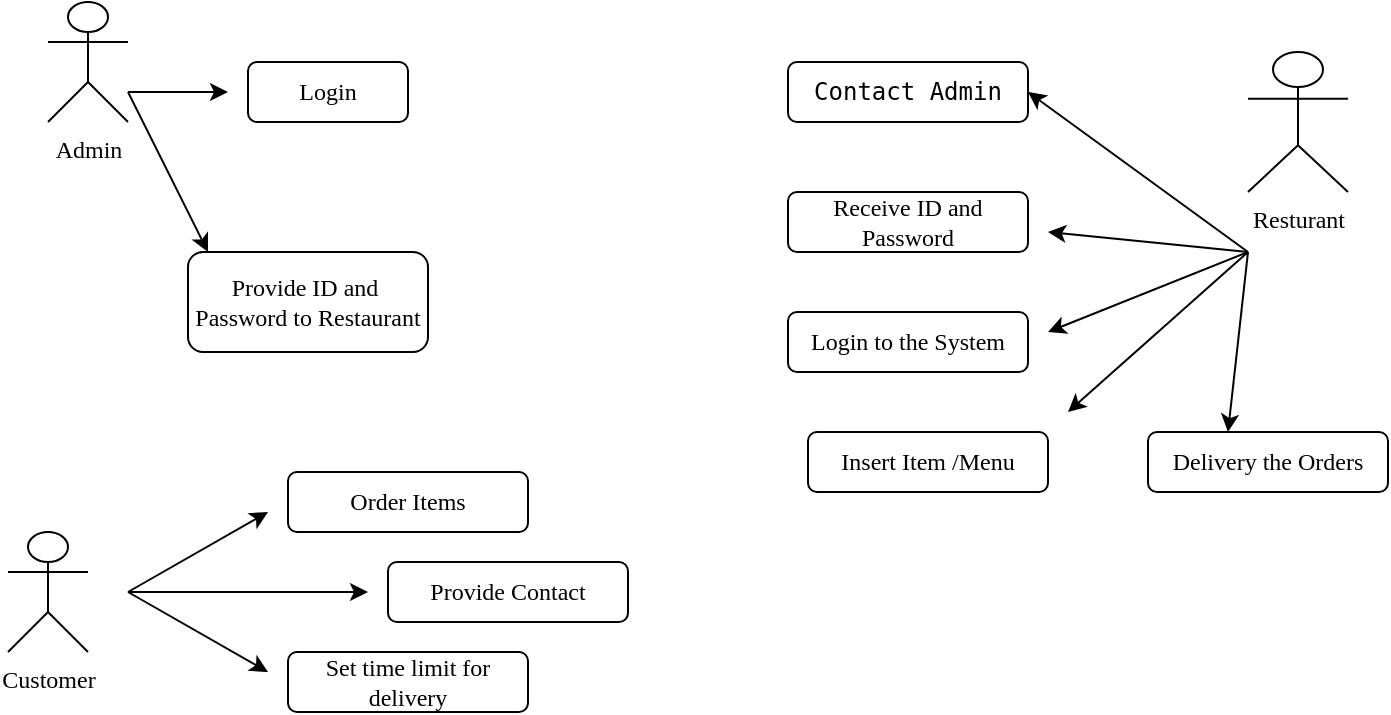 <mxfile version="20.5.1" type="device"><diagram id="jM2wAL_Cv7AnoFaG7HqJ" name="Page-1"><mxGraphModel dx="868" dy="474" grid="1" gridSize="10" guides="1" tooltips="1" connect="1" arrows="1" fold="1" page="1" pageScale="1" pageWidth="850" pageHeight="1100" math="0" shadow="0"><root><mxCell id="0"/><mxCell id="1" parent="0"/><mxCell id="F4aQqeaqpb9eDvBmARBE-1" value="Customer" style="shape=umlActor;verticalLabelPosition=bottom;verticalAlign=top;html=1;outlineConnect=0;fontFamily=Lucida Console;" vertex="1" parent="1"><mxGeometry x="50" y="340" width="40" height="60" as="geometry"/></mxCell><mxCell id="F4aQqeaqpb9eDvBmARBE-2" value="&lt;font face=&quot;Lucida Console&quot;&gt;Admin&lt;/font&gt;" style="shape=umlActor;verticalLabelPosition=bottom;verticalAlign=top;html=1;outlineConnect=0;fontColor=#000000;" vertex="1" parent="1"><mxGeometry x="70" y="75" width="40" height="60" as="geometry"/></mxCell><mxCell id="F4aQqeaqpb9eDvBmARBE-3" value="&lt;font face=&quot;Lucida Console&quot;&gt;Resturant&lt;/font&gt;" style="shape=umlActor;verticalLabelPosition=bottom;verticalAlign=top;html=1;outlineConnect=0;" vertex="1" parent="1"><mxGeometry x="670" y="100" width="50" height="70" as="geometry"/></mxCell><mxCell id="F4aQqeaqpb9eDvBmARBE-4" value="&lt;pre&gt;Contact Admin&lt;/pre&gt;" style="rounded=1;whiteSpace=wrap;html=1;" vertex="1" parent="1"><mxGeometry x="440" y="105" width="120" height="30" as="geometry"/></mxCell><mxCell id="F4aQqeaqpb9eDvBmARBE-8" value="&lt;font face=&quot;Lucida Console&quot;&gt;Receive ID and Password&lt;/font&gt;" style="rounded=1;whiteSpace=wrap;html=1;fontFamily=Helvetica;" vertex="1" parent="1"><mxGeometry x="440" y="170" width="120" height="30" as="geometry"/></mxCell><mxCell id="F4aQqeaqpb9eDvBmARBE-9" value="Login" style="rounded=1;whiteSpace=wrap;html=1;fontFamily=Lucida Console;" vertex="1" parent="1"><mxGeometry x="170" y="105" width="80" height="30" as="geometry"/></mxCell><mxCell id="F4aQqeaqpb9eDvBmARBE-10" value="Provide ID and&amp;nbsp; Password to Restaurant" style="rounded=1;whiteSpace=wrap;html=1;fontFamily=Lucida Console;" vertex="1" parent="1"><mxGeometry x="140" y="200" width="120" height="50" as="geometry"/></mxCell><mxCell id="F4aQqeaqpb9eDvBmARBE-11" value="&lt;font face=&quot;Lucida Console&quot;&gt;Login to the System&lt;/font&gt;" style="rounded=1;whiteSpace=wrap;html=1;" vertex="1" parent="1"><mxGeometry x="440" y="230" width="120" height="30" as="geometry"/></mxCell><mxCell id="F4aQqeaqpb9eDvBmARBE-12" value="&lt;font face=&quot;Lucida Console&quot;&gt;Insert Item /Menu&lt;/font&gt;" style="rounded=1;whiteSpace=wrap;html=1;" vertex="1" parent="1"><mxGeometry x="450" y="290" width="120" height="30" as="geometry"/></mxCell><mxCell id="F4aQqeaqpb9eDvBmARBE-13" value="&lt;font face=&quot;Lucida Console&quot;&gt;Delivery the Orders&lt;/font&gt;" style="rounded=1;whiteSpace=wrap;html=1;" vertex="1" parent="1"><mxGeometry x="620" y="290" width="120" height="30" as="geometry"/></mxCell><mxCell id="F4aQqeaqpb9eDvBmARBE-14" value="&lt;font face=&quot;Lucida Console&quot;&gt;Order Items&lt;/font&gt;" style="rounded=1;whiteSpace=wrap;html=1;" vertex="1" parent="1"><mxGeometry x="190" y="310" width="120" height="30" as="geometry"/></mxCell><mxCell id="F4aQqeaqpb9eDvBmARBE-15" value="&lt;font face=&quot;Lucida Console&quot;&gt;Set time limit for delivery&lt;/font&gt;" style="rounded=1;whiteSpace=wrap;html=1;" vertex="1" parent="1"><mxGeometry x="190" y="400" width="120" height="30" as="geometry"/></mxCell><mxCell id="F4aQqeaqpb9eDvBmARBE-16" value="&lt;font face=&quot;Lucida Console&quot;&gt;Provide Contact&lt;/font&gt;" style="rounded=1;whiteSpace=wrap;html=1;" vertex="1" parent="1"><mxGeometry x="240" y="355" width="120" height="30" as="geometry"/></mxCell><mxCell id="F4aQqeaqpb9eDvBmARBE-22" value="" style="endArrow=classic;html=1;rounded=0;fontFamily=Lucida Console;" edge="1" parent="1"><mxGeometry width="50" height="50" relative="1" as="geometry"><mxPoint x="110" y="120" as="sourcePoint"/><mxPoint x="160" y="120" as="targetPoint"/></mxGeometry></mxCell><mxCell id="F4aQqeaqpb9eDvBmARBE-23" value="" style="endArrow=classic;html=1;rounded=0;fontFamily=Lucida Console;" edge="1" parent="1"><mxGeometry width="50" height="50" relative="1" as="geometry"><mxPoint x="110" y="120" as="sourcePoint"/><mxPoint x="150" y="200" as="targetPoint"/></mxGeometry></mxCell><mxCell id="F4aQqeaqpb9eDvBmARBE-25" value="" style="endArrow=classic;html=1;rounded=0;fontFamily=Lucida Console;" edge="1" parent="1"><mxGeometry width="50" height="50" relative="1" as="geometry"><mxPoint x="110" y="370" as="sourcePoint"/><mxPoint x="180" y="330" as="targetPoint"/></mxGeometry></mxCell><mxCell id="F4aQqeaqpb9eDvBmARBE-27" value="" style="endArrow=classic;html=1;rounded=0;fontFamily=Lucida Console;" edge="1" parent="1"><mxGeometry width="50" height="50" relative="1" as="geometry"><mxPoint x="110" y="370" as="sourcePoint"/><mxPoint x="230" y="370" as="targetPoint"/></mxGeometry></mxCell><mxCell id="F4aQqeaqpb9eDvBmARBE-28" value="" style="endArrow=classic;html=1;rounded=0;fontFamily=Lucida Console;" edge="1" parent="1"><mxGeometry width="50" height="50" relative="1" as="geometry"><mxPoint x="110" y="370" as="sourcePoint"/><mxPoint x="180" y="410" as="targetPoint"/></mxGeometry></mxCell><mxCell id="F4aQqeaqpb9eDvBmARBE-29" value="" style="endArrow=classic;html=1;rounded=0;fontFamily=Lucida Console;" edge="1" parent="1"><mxGeometry width="50" height="50" relative="1" as="geometry"><mxPoint x="670" y="200" as="sourcePoint"/><mxPoint x="580" y="280" as="targetPoint"/></mxGeometry></mxCell><mxCell id="F4aQqeaqpb9eDvBmARBE-30" value="" style="endArrow=classic;html=1;rounded=0;fontFamily=Lucida Console;" edge="1" parent="1"><mxGeometry width="50" height="50" relative="1" as="geometry"><mxPoint x="670" y="200" as="sourcePoint"/><mxPoint x="660" y="290" as="targetPoint"/></mxGeometry></mxCell><mxCell id="F4aQqeaqpb9eDvBmARBE-31" value="" style="endArrow=classic;html=1;rounded=0;fontFamily=Lucida Console;" edge="1" parent="1"><mxGeometry width="50" height="50" relative="1" as="geometry"><mxPoint x="670" y="200" as="sourcePoint"/><mxPoint x="570" y="240" as="targetPoint"/></mxGeometry></mxCell><mxCell id="F4aQqeaqpb9eDvBmARBE-32" value="" style="endArrow=classic;html=1;rounded=0;fontFamily=Lucida Console;" edge="1" parent="1"><mxGeometry width="50" height="50" relative="1" as="geometry"><mxPoint x="670" y="200" as="sourcePoint"/><mxPoint x="570" y="190" as="targetPoint"/></mxGeometry></mxCell><mxCell id="F4aQqeaqpb9eDvBmARBE-33" value="" style="endArrow=classic;html=1;rounded=0;fontFamily=Lucida Console;" edge="1" parent="1"><mxGeometry width="50" height="50" relative="1" as="geometry"><mxPoint x="670" y="200" as="sourcePoint"/><mxPoint x="560" y="120" as="targetPoint"/></mxGeometry></mxCell></root></mxGraphModel></diagram></mxfile>